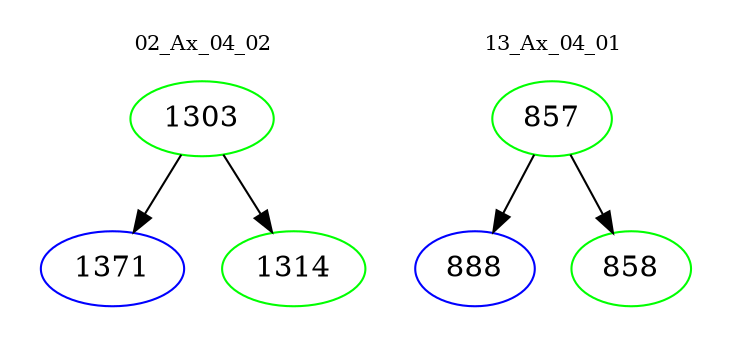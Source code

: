 digraph{
subgraph cluster_0 {
color = white
label = "02_Ax_04_02";
fontsize=10;
T0_1303 [label="1303", color="green"]
T0_1303 -> T0_1371 [color="black"]
T0_1371 [label="1371", color="blue"]
T0_1303 -> T0_1314 [color="black"]
T0_1314 [label="1314", color="green"]
}
subgraph cluster_1 {
color = white
label = "13_Ax_04_01";
fontsize=10;
T1_857 [label="857", color="green"]
T1_857 -> T1_888 [color="black"]
T1_888 [label="888", color="blue"]
T1_857 -> T1_858 [color="black"]
T1_858 [label="858", color="green"]
}
}
